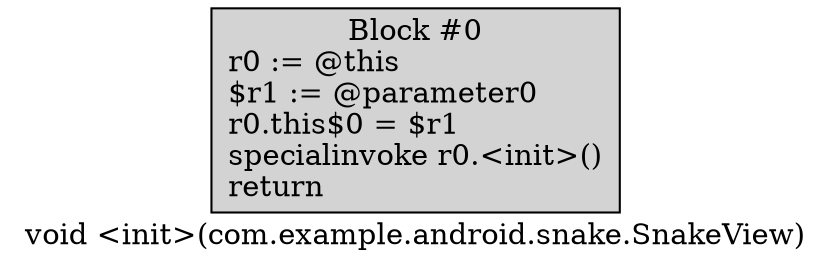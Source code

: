 digraph "void <init>(com.example.android.snake.SnakeView)" {
    label = "void <init>(com.example.android.snake.SnakeView)";
    node [shape = box];
    "0" [style = filled,fillcolor = lightgray,label = "Block #0\nr0 := @this\l$r1 := @parameter0\lr0.this$0 = $r1\lspecialinvoke r0.<init>()\lreturn\l",];
}

